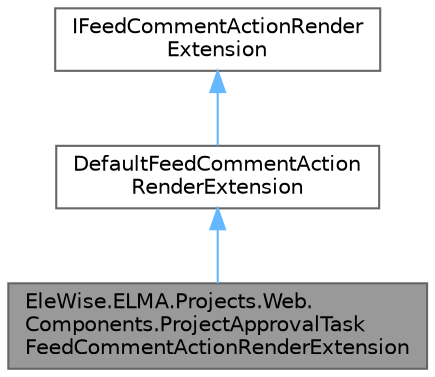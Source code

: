 digraph "EleWise.ELMA.Projects.Web.Components.ProjectApprovalTaskFeedCommentActionRenderExtension"
{
 // LATEX_PDF_SIZE
  bgcolor="transparent";
  edge [fontname=Helvetica,fontsize=10,labelfontname=Helvetica,labelfontsize=10];
  node [fontname=Helvetica,fontsize=10,shape=box,height=0.2,width=0.4];
  Node1 [id="Node000001",label="EleWise.ELMA.Projects.Web.\lComponents.ProjectApprovalTask\lFeedCommentActionRenderExtension",height=0.2,width=0.4,color="gray40", fillcolor="grey60", style="filled", fontcolor="black",tooltip="Точка расширения для отображения действия к комментарию сообщений задач утверждения плана/бюджета про..."];
  Node2 -> Node1 [id="edge1_Node000001_Node000002",dir="back",color="steelblue1",style="solid",tooltip=" "];
  Node2 [id="Node000002",label="DefaultFeedCommentAction\lRenderExtension",height=0.2,width=0.4,color="gray40", fillcolor="white", style="filled",URL="$class_ele_wise_1_1_e_l_m_a_1_1_messages_1_1_web_1_1_components_1_1_feed_1_1_default_feed_comment_action_render_extension.html",tooltip="Точка расширения для отображения ленты сообщений всех типов объектов."];
  Node3 -> Node2 [id="edge2_Node000002_Node000003",dir="back",color="steelblue1",style="solid",tooltip=" "];
  Node3 [id="Node000003",label="IFeedCommentActionRender\lExtension",height=0.2,width=0.4,color="gray40", fillcolor="white", style="filled",URL="$interface_ele_wise_1_1_e_l_m_a_1_1_messages_1_1_web_1_1_extension_points_1_1_i_feed_comment_action_render_extension.html",tooltip="Точка расширения для отображения действия комментария ленты сообщений (веб-часть)"];
}
